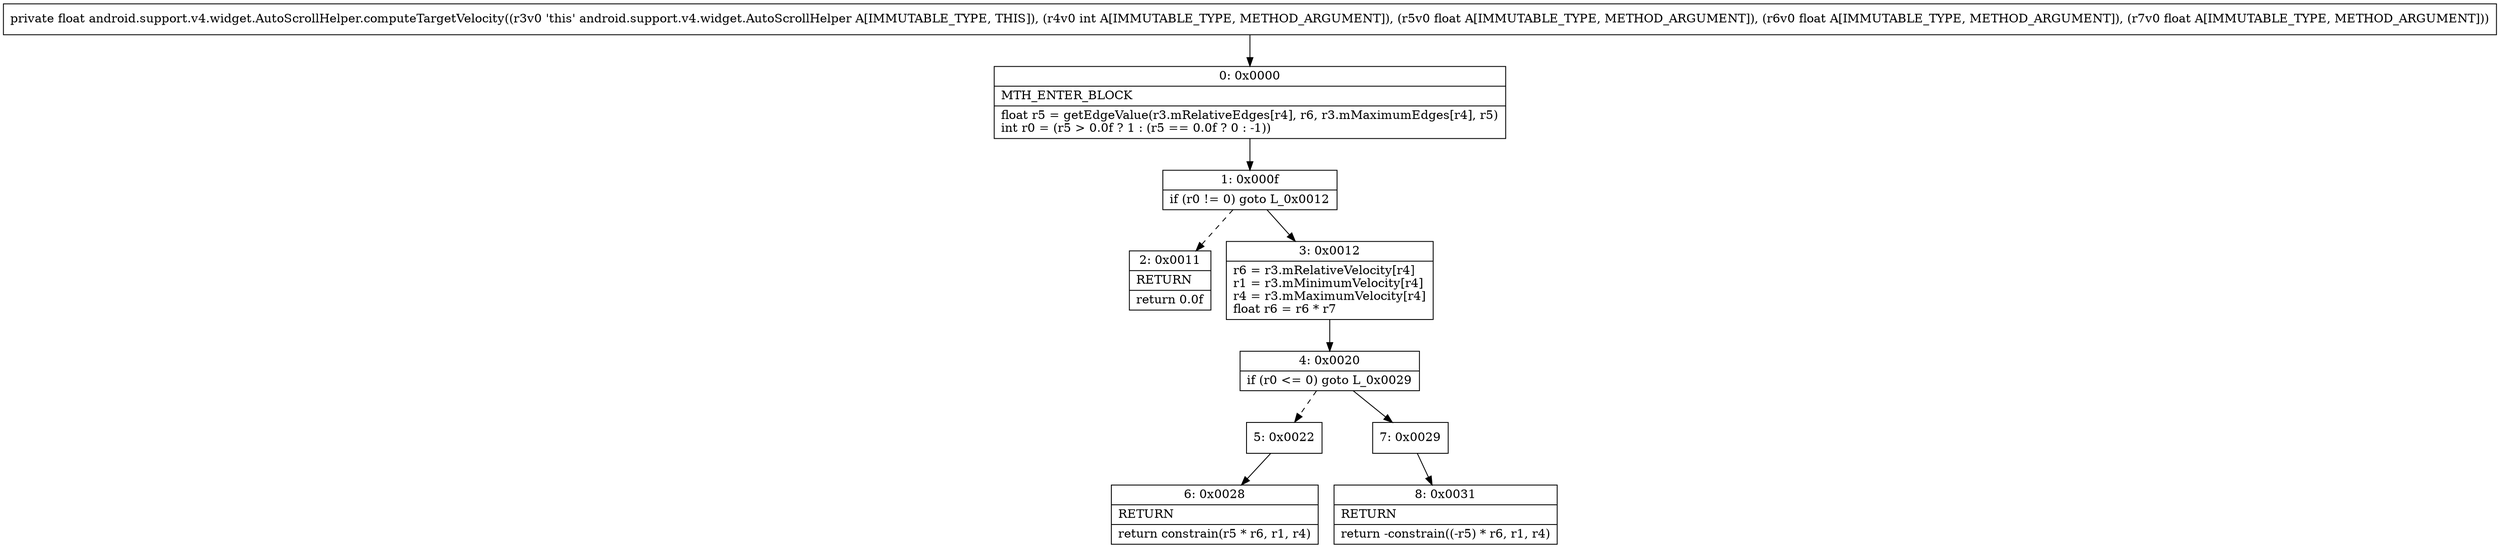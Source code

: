 digraph "CFG forandroid.support.v4.widget.AutoScrollHelper.computeTargetVelocity(IFFF)F" {
Node_0 [shape=record,label="{0\:\ 0x0000|MTH_ENTER_BLOCK\l|float r5 = getEdgeValue(r3.mRelativeEdges[r4], r6, r3.mMaximumEdges[r4], r5)\lint r0 = (r5 \> 0.0f ? 1 : (r5 == 0.0f ? 0 : \-1))\l}"];
Node_1 [shape=record,label="{1\:\ 0x000f|if (r0 != 0) goto L_0x0012\l}"];
Node_2 [shape=record,label="{2\:\ 0x0011|RETURN\l|return 0.0f\l}"];
Node_3 [shape=record,label="{3\:\ 0x0012|r6 = r3.mRelativeVelocity[r4]\lr1 = r3.mMinimumVelocity[r4]\lr4 = r3.mMaximumVelocity[r4]\lfloat r6 = r6 * r7\l}"];
Node_4 [shape=record,label="{4\:\ 0x0020|if (r0 \<= 0) goto L_0x0029\l}"];
Node_5 [shape=record,label="{5\:\ 0x0022}"];
Node_6 [shape=record,label="{6\:\ 0x0028|RETURN\l|return constrain(r5 * r6, r1, r4)\l}"];
Node_7 [shape=record,label="{7\:\ 0x0029}"];
Node_8 [shape=record,label="{8\:\ 0x0031|RETURN\l|return \-constrain((\-r5) * r6, r1, r4)\l}"];
MethodNode[shape=record,label="{private float android.support.v4.widget.AutoScrollHelper.computeTargetVelocity((r3v0 'this' android.support.v4.widget.AutoScrollHelper A[IMMUTABLE_TYPE, THIS]), (r4v0 int A[IMMUTABLE_TYPE, METHOD_ARGUMENT]), (r5v0 float A[IMMUTABLE_TYPE, METHOD_ARGUMENT]), (r6v0 float A[IMMUTABLE_TYPE, METHOD_ARGUMENT]), (r7v0 float A[IMMUTABLE_TYPE, METHOD_ARGUMENT])) }"];
MethodNode -> Node_0;
Node_0 -> Node_1;
Node_1 -> Node_2[style=dashed];
Node_1 -> Node_3;
Node_3 -> Node_4;
Node_4 -> Node_5[style=dashed];
Node_4 -> Node_7;
Node_5 -> Node_6;
Node_7 -> Node_8;
}

